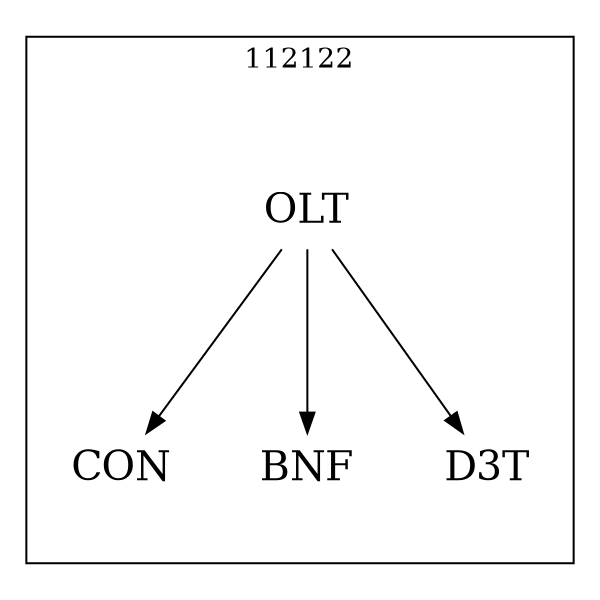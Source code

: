 strict digraph DAGS {
	size = "4,4!" ; ratio ="fill"; subgraph cluster_0{
			labeldoc = "t";
			label = "112122";node	[label= CON, shape = plaintext, fontsize=20] CON;node	[label= BNF, shape = plaintext, fontsize=20] BNF;node	[label= D3T, shape = plaintext, fontsize=20] D3T;node	[label= OLT, shape = plaintext, fontsize=20] OLT;
OLT->CON;
OLT->BNF;
OLT->D3T;
	}}